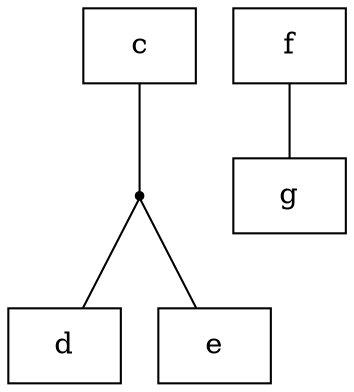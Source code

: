 graph{node [shape=box]
c
d
e
f
g
e81d77 [shape=point label=""];c--e81d77 [dir=none];e81d77--{d e}
f--g
}
